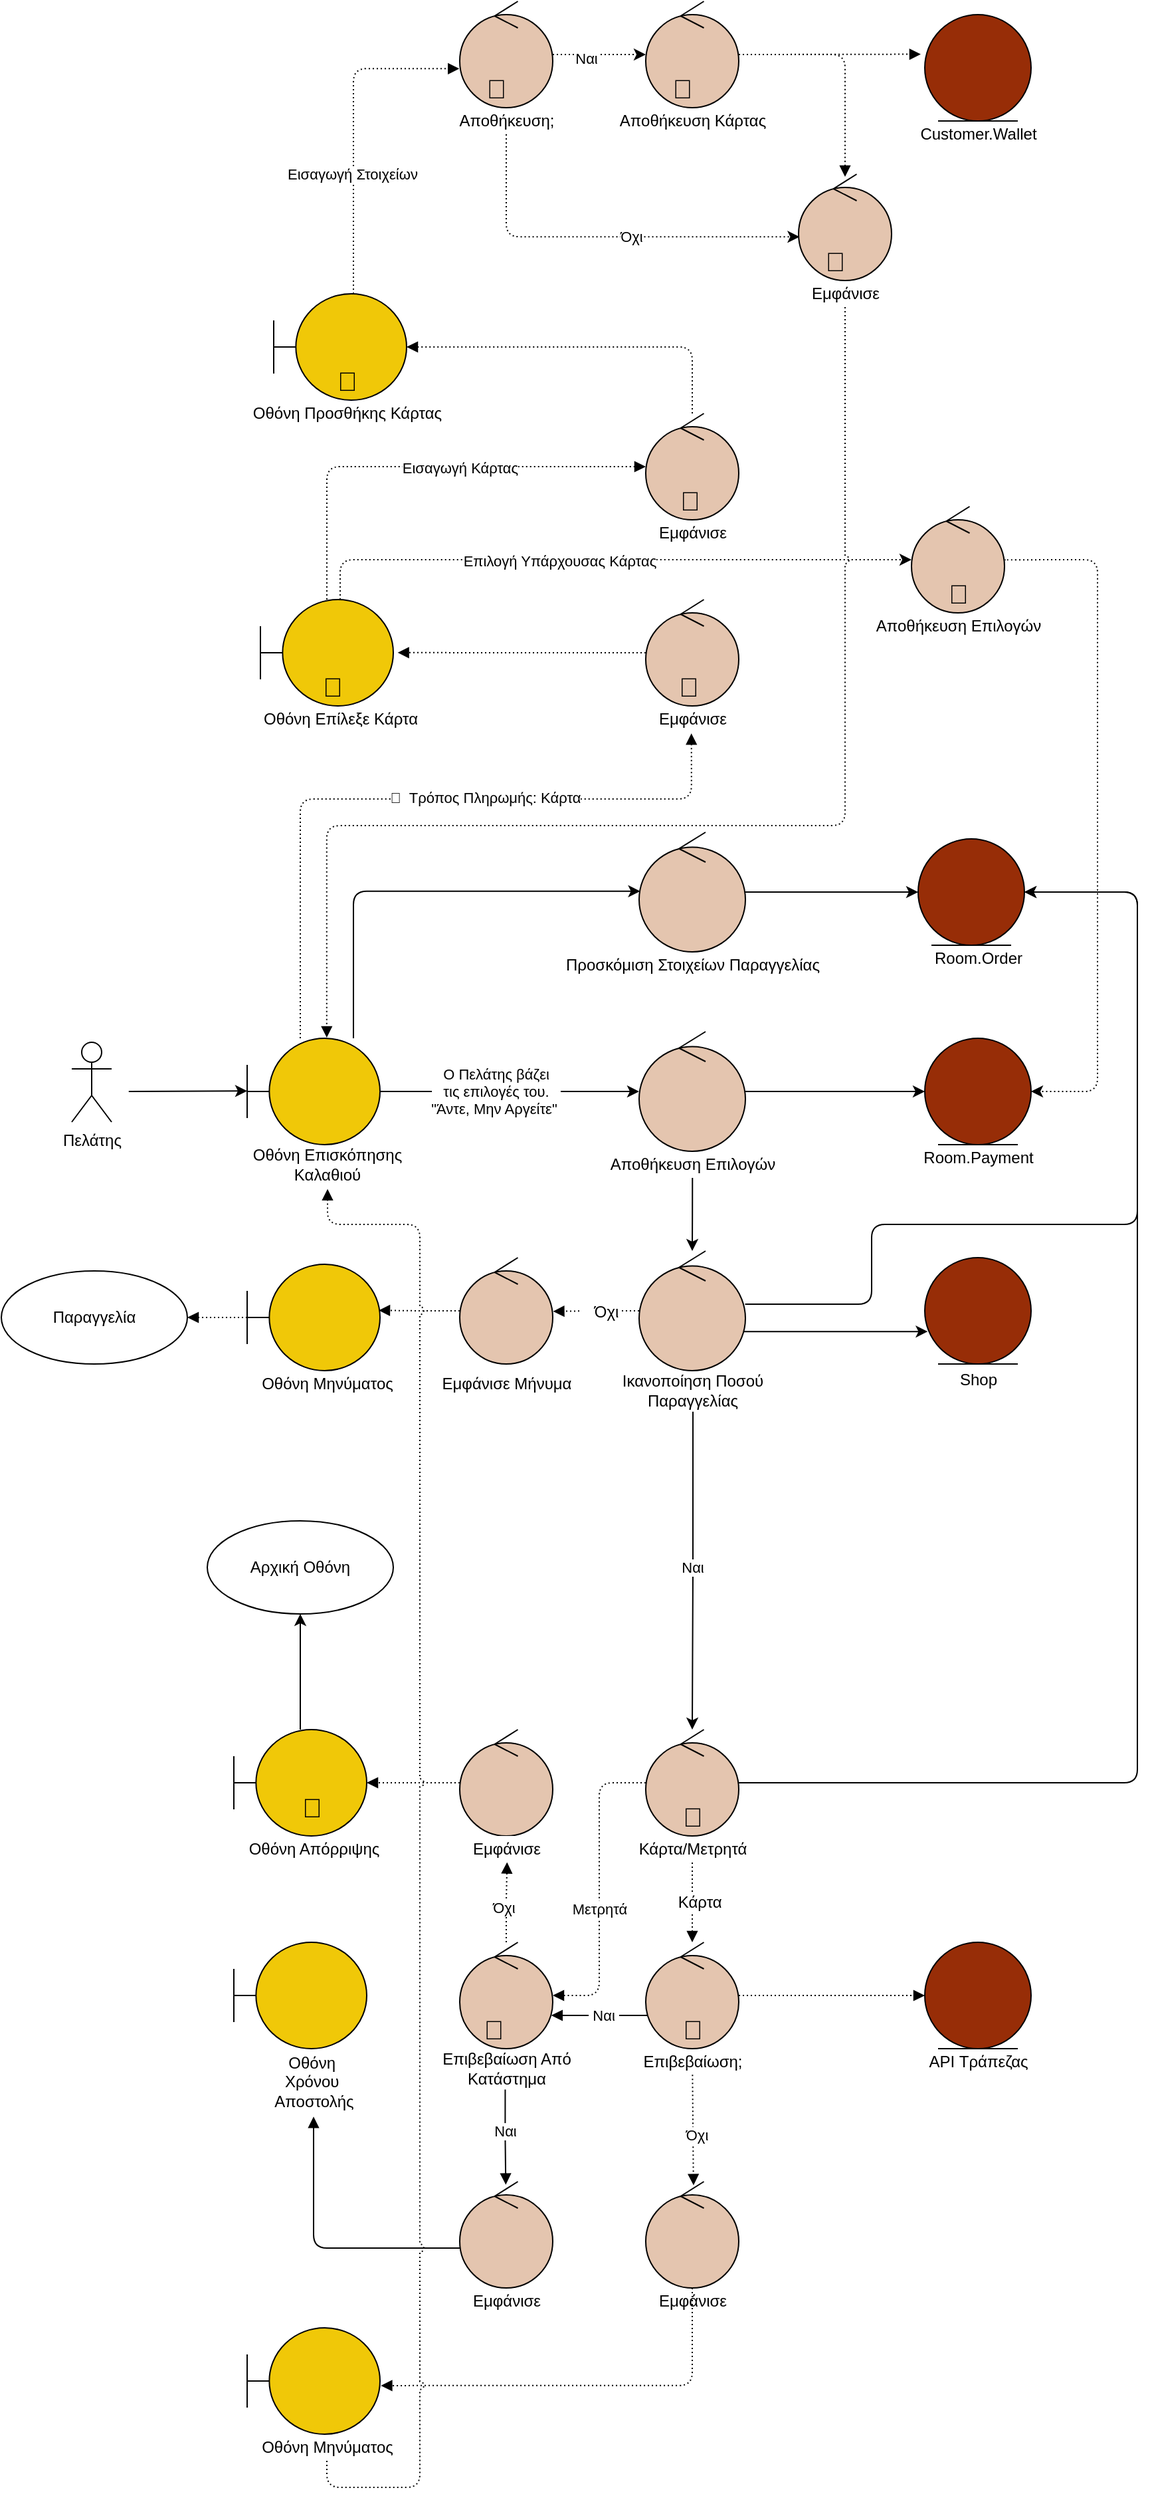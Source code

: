 <mxfile version="18.0.6" type="device"><diagram name="Page-1" id="e7e014a7-5840-1c2e-5031-d8a46d1fe8dd"><mxGraphModel dx="2460" dy="2445" grid="1" gridSize="10" guides="1" tooltips="1" connect="1" arrows="1" fold="1" page="1" pageScale="1" pageWidth="1169" pageHeight="1654" background="none" math="0" shadow="0"><root><mxCell id="0"/><mxCell id="1" parent="0"/><mxCell id="04E4SRIggmz-aLN8vZcn-55" style="edgeStyle=orthogonalEdgeStyle;rounded=0;orthogonalLoop=1;jettySize=auto;html=1;endArrow=block;endFill=1;startArrow=none;dashed=1;dashPattern=1 2;" parent="1" source="04E4SRIggmz-aLN8vZcn-44" edge="1"><mxGeometry relative="1" as="geometry"><mxPoint x="505" y="900" as="targetPoint"/></mxGeometry></mxCell><mxCell id="N1dujJxfHf0W0sBC2Xbt-14" value="&lt;span style=&quot;background-color: rgb(255, 255, 255);&quot;&gt;&lt;span style=&quot;font-family: &amp;quot;Apple Color Emoji&amp;quot;; text-align: start; font-size: 12px;&quot;&gt;🍦&lt;/span&gt;&lt;span style=&quot;font-size: 12px;&quot;&gt;&amp;nbsp;Κάρτα&lt;/span&gt;&lt;/span&gt;" style="edgeLabel;html=1;align=center;verticalAlign=middle;resizable=0;points=[];" parent="04E4SRIggmz-aLN8vZcn-55" vertex="1" connectable="0"><mxGeometry x="0.002" y="-2" relative="1" as="geometry"><mxPoint as="offset"/></mxGeometry></mxCell><mxCell id="04E4SRIggmz-aLN8vZcn-10" style="rounded=0;orthogonalLoop=1;jettySize=auto;html=1;entryX=-0.029;entryY=0.446;entryDx=0;entryDy=0;entryPerimeter=0;" parent="1" edge="1"><mxGeometry relative="1" as="geometry"><mxPoint x="170.0" y="259.63" as="targetPoint"/><mxPoint x="80.9" y="259.95" as="sourcePoint"/></mxGeometry></mxCell><mxCell id="R5WM7lunHIKPKn6GUqSS-1" value="Πελάτης" style="shape=umlActor;verticalLabelPosition=bottom;verticalAlign=top;html=1;" parent="1" vertex="1"><mxGeometry x="38" y="223" width="30" height="60" as="geometry"/></mxCell><mxCell id="04E4SRIggmz-aLN8vZcn-11" style="edgeStyle=orthogonalEdgeStyle;rounded=0;orthogonalLoop=1;jettySize=auto;html=1;" parent="1" source="R5WM7lunHIKPKn6GUqSS-2" target="R5WM7lunHIKPKn6GUqSS-3" edge="1"><mxGeometry relative="1" as="geometry"/></mxCell><mxCell id="N1dujJxfHf0W0sBC2Xbt-7" value="Ο Πελάτης βάζει &lt;br&gt;τις επιλογές του.&lt;br&gt;&quot;Άντε, Μην Αργείτε&quot;&amp;nbsp;" style="edgeLabel;html=1;align=center;verticalAlign=middle;resizable=0;points=[];" parent="04E4SRIggmz-aLN8vZcn-11" vertex="1" connectable="0"><mxGeometry x="-0.106" relative="1" as="geometry"><mxPoint as="offset"/></mxGeometry></mxCell><mxCell id="04E4SRIggmz-aLN8vZcn-13" style="edgeStyle=orthogonalEdgeStyle;rounded=1;orthogonalLoop=1;jettySize=auto;html=1;entryX=0.01;entryY=0.493;entryDx=0;entryDy=0;entryPerimeter=0;jumpStyle=arc;" parent="1" source="R5WM7lunHIKPKn6GUqSS-2" target="R5WM7lunHIKPKn6GUqSS-5" edge="1"><mxGeometry relative="1" as="geometry"><mxPoint x="460" y="110" as="targetPoint"/><Array as="points"><mxPoint x="250" y="109"/></Array></mxGeometry></mxCell><mxCell id="04E4SRIggmz-aLN8vZcn-97" style="edgeStyle=orthogonalEdgeStyle;rounded=1;jumpStyle=arc;orthogonalLoop=1;jettySize=auto;html=1;dashed=1;dashPattern=1 2;endArrow=block;endFill=1;entryX=0.491;entryY=1.034;entryDx=0;entryDy=0;entryPerimeter=0;" parent="1" source="R5WM7lunHIKPKn6GUqSS-2" target="04E4SRIggmz-aLN8vZcn-98" edge="1"><mxGeometry relative="1" as="geometry"><Array as="points"><mxPoint x="210" y="40"/><mxPoint x="504" y="40"/></Array></mxGeometry></mxCell><mxCell id="N1dujJxfHf0W0sBC2Xbt-20" value="🍗&amp;nbsp; Τρόπος Πληρωμής: Κάρτα" style="edgeLabel;html=1;align=center;verticalAlign=middle;resizable=0;points=[];" parent="04E4SRIggmz-aLN8vZcn-97" vertex="1" connectable="0"><mxGeometry x="-0.106" y="-1" relative="1" as="geometry"><mxPoint x="85" y="-2" as="offset"/></mxGeometry></mxCell><mxCell id="R5WM7lunHIKPKn6GUqSS-2" value="" style="shape=umlBoundary;whiteSpace=wrap;html=1;fillColor=#F0C808;" parent="1" vertex="1"><mxGeometry x="170" y="220" width="100" height="80" as="geometry"/></mxCell><mxCell id="04E4SRIggmz-aLN8vZcn-12" style="edgeStyle=orthogonalEdgeStyle;rounded=0;orthogonalLoop=1;jettySize=auto;html=1;" parent="1" source="R5WM7lunHIKPKn6GUqSS-3" target="R5WM7lunHIKPKn6GUqSS-4" edge="1"><mxGeometry relative="1" as="geometry"/></mxCell><mxCell id="04E4SRIggmz-aLN8vZcn-15" style="edgeStyle=orthogonalEdgeStyle;rounded=0;orthogonalLoop=1;jettySize=auto;html=1;exitX=0.501;exitY=1.001;exitDx=0;exitDy=0;exitPerimeter=0;" parent="1" source="04E4SRIggmz-aLN8vZcn-39" target="04E4SRIggmz-aLN8vZcn-1" edge="1"><mxGeometry relative="1" as="geometry"/></mxCell><mxCell id="R5WM7lunHIKPKn6GUqSS-3" value="" style="ellipse;shape=umlControl;whiteSpace=wrap;html=1;fillColor=#E4C5AF;" parent="1" vertex="1"><mxGeometry x="465" y="215" width="80" height="90" as="geometry"/></mxCell><mxCell id="R5WM7lunHIKPKn6GUqSS-4" value="" style="ellipse;shape=umlEntity;whiteSpace=wrap;html=1;fillColor=#972D07;" parent="1" vertex="1"><mxGeometry x="680" y="220" width="80" height="80" as="geometry"/></mxCell><mxCell id="04E4SRIggmz-aLN8vZcn-14" style="edgeStyle=orthogonalEdgeStyle;rounded=0;orthogonalLoop=1;jettySize=auto;html=1;entryX=0;entryY=0.5;entryDx=0;entryDy=0;" parent="1" source="R5WM7lunHIKPKn6GUqSS-5" target="R5WM7lunHIKPKn6GUqSS-6" edge="1"><mxGeometry relative="1" as="geometry"><mxPoint x="670" y="110" as="targetPoint"/></mxGeometry></mxCell><mxCell id="R5WM7lunHIKPKn6GUqSS-5" value="" style="ellipse;shape=umlControl;whiteSpace=wrap;html=1;fillColor=#E4C5AF;" parent="1" vertex="1"><mxGeometry x="465" y="65" width="80" height="90" as="geometry"/></mxCell><mxCell id="R5WM7lunHIKPKn6GUqSS-6" value="" style="ellipse;shape=umlEntity;whiteSpace=wrap;html=1;fillColor=#972D07;" parent="1" vertex="1"><mxGeometry x="675" y="70" width="80" height="80" as="geometry"/></mxCell><mxCell id="04E4SRIggmz-aLN8vZcn-16" style="edgeStyle=orthogonalEdgeStyle;rounded=0;orthogonalLoop=1;jettySize=auto;html=1;entryX=0.027;entryY=0.695;entryDx=0;entryDy=0;entryPerimeter=0;" parent="1" source="04E4SRIggmz-aLN8vZcn-1" target="04E4SRIggmz-aLN8vZcn-6" edge="1"><mxGeometry relative="1" as="geometry"><mxPoint x="590" y="440" as="targetPoint"/><Array as="points"><mxPoint x="682" y="440"/></Array></mxGeometry></mxCell><mxCell id="04E4SRIggmz-aLN8vZcn-18" style="edgeStyle=orthogonalEdgeStyle;rounded=0;orthogonalLoop=1;jettySize=auto;html=1;exitX=0.504;exitY=1.028;exitDx=0;exitDy=0;exitPerimeter=0;" parent="1" source="04E4SRIggmz-aLN8vZcn-41" target="04E4SRIggmz-aLN8vZcn-4" edge="1"><mxGeometry relative="1" as="geometry"><mxPoint x="505.96" y="572.97" as="targetPoint"/></mxGeometry></mxCell><mxCell id="N1dujJxfHf0W0sBC2Xbt-9" value="Ναι" style="edgeLabel;html=1;align=center;verticalAlign=middle;resizable=0;points=[];" parent="04E4SRIggmz-aLN8vZcn-18" vertex="1" connectable="0"><mxGeometry x="-0.183" y="1" relative="1" as="geometry"><mxPoint x="-2" y="19" as="offset"/></mxGeometry></mxCell><mxCell id="04E4SRIggmz-aLN8vZcn-25" style="edgeStyle=orthogonalEdgeStyle;rounded=0;orthogonalLoop=1;jettySize=auto;html=1;entryX=1.003;entryY=0.505;entryDx=0;entryDy=0;entryPerimeter=0;endArrow=block;endFill=1;dashed=1;dashPattern=1 2;" parent="1" source="04E4SRIggmz-aLN8vZcn-1" target="04E4SRIggmz-aLN8vZcn-7" edge="1"><mxGeometry relative="1" as="geometry"/></mxCell><mxCell id="N1dujJxfHf0W0sBC2Xbt-10" value="&lt;div style=&quot;text-align: start;&quot;&gt;&lt;font style=&quot;font-size: 12px;&quot; face=&quot;Apple Color Emoji&quot;&gt;🥪&lt;/font&gt;&lt;font style=&quot;font-size: 3px;&quot; face=&quot;Apple Color Emoji&quot;&gt;&amp;nbsp;&lt;/font&gt;Όχι&lt;/div&gt;" style="edgeLabel;html=1;align=center;verticalAlign=middle;resizable=0;points=[];fontSize=12;" parent="04E4SRIggmz-aLN8vZcn-25" vertex="1" connectable="0"><mxGeometry x="0.068" y="-4" relative="1" as="geometry"><mxPoint x="4" y="4" as="offset"/></mxGeometry></mxCell><mxCell id="N1dujJxfHf0W0sBC2Xbt-8" style="edgeStyle=orthogonalEdgeStyle;rounded=1;orthogonalLoop=1;jettySize=auto;html=1;entryX=1;entryY=0.5;entryDx=0;entryDy=0;" parent="1" source="04E4SRIggmz-aLN8vZcn-1" target="R5WM7lunHIKPKn6GUqSS-6" edge="1"><mxGeometry relative="1" as="geometry"><Array as="points"><mxPoint x="640" y="420"/><mxPoint x="640" y="360"/><mxPoint x="840" y="360"/><mxPoint x="840" y="110"/></Array></mxGeometry></mxCell><mxCell id="04E4SRIggmz-aLN8vZcn-1" value="" style="ellipse;shape=umlControl;whiteSpace=wrap;html=1;fillColor=#E4C5AF;" parent="1" vertex="1"><mxGeometry x="465" y="380" width="80" height="90" as="geometry"/></mxCell><mxCell id="04E4SRIggmz-aLN8vZcn-22" style="edgeStyle=orthogonalEdgeStyle;rounded=1;orthogonalLoop=1;jettySize=auto;html=1;entryX=1;entryY=0.5;entryDx=0;entryDy=0;" parent="1" source="04E4SRIggmz-aLN8vZcn-4" target="R5WM7lunHIKPKn6GUqSS-6" edge="1"><mxGeometry relative="1" as="geometry"><mxPoint x="760" y="110" as="targetPoint"/><Array as="points"><mxPoint x="840" y="780"/><mxPoint x="840" y="110"/></Array></mxGeometry></mxCell><mxCell id="04E4SRIggmz-aLN8vZcn-6" value="" style="ellipse;shape=umlEntity;whiteSpace=wrap;html=1;fillColor=#972D07;" parent="1" vertex="1"><mxGeometry x="680" y="385" width="80" height="80" as="geometry"/></mxCell><mxCell id="04E4SRIggmz-aLN8vZcn-26" style="edgeStyle=orthogonalEdgeStyle;rounded=0;orthogonalLoop=1;jettySize=auto;html=1;entryX=0.99;entryY=0.433;entryDx=0;entryDy=0;entryPerimeter=0;dashed=1;endArrow=block;endFill=1;dashPattern=1 2;" parent="1" source="04E4SRIggmz-aLN8vZcn-7" target="04E4SRIggmz-aLN8vZcn-8" edge="1"><mxGeometry relative="1" as="geometry"/></mxCell><mxCell id="04E4SRIggmz-aLN8vZcn-7" value="" style="ellipse;shape=umlControl;whiteSpace=wrap;html=1;fillColor=#E4C5AF;" parent="1" vertex="1"><mxGeometry x="330" y="385" width="70" height="80" as="geometry"/></mxCell><mxCell id="04E4SRIggmz-aLN8vZcn-27" style="edgeStyle=orthogonalEdgeStyle;rounded=0;orthogonalLoop=1;jettySize=auto;html=1;entryX=1;entryY=0.5;entryDx=0;entryDy=0;dashed=1;endArrow=block;endFill=1;dashPattern=1 2;" parent="1" source="04E4SRIggmz-aLN8vZcn-8" target="04E4SRIggmz-aLN8vZcn-9" edge="1"><mxGeometry relative="1" as="geometry"/></mxCell><mxCell id="04E4SRIggmz-aLN8vZcn-8" value="" style="shape=umlBoundary;whiteSpace=wrap;html=1;fillColor=#F0C808;" parent="1" vertex="1"><mxGeometry x="170" y="390" width="100" height="80" as="geometry"/></mxCell><mxCell id="04E4SRIggmz-aLN8vZcn-9" value="Παραγγελία" style="ellipse;whiteSpace=wrap;html=1;" parent="1" vertex="1"><mxGeometry x="-15" y="395" width="140" height="70" as="geometry"/></mxCell><mxCell id="04E4SRIggmz-aLN8vZcn-58" style="edgeStyle=orthogonalEdgeStyle;rounded=0;orthogonalLoop=1;jettySize=auto;html=1;endArrow=block;endFill=1;" parent="1" edge="1"><mxGeometry relative="1" as="geometry"><mxPoint x="471.111" y="955" as="sourcePoint"/><mxPoint x="398.889" y="955" as="targetPoint"/><Array as="points"><mxPoint x="440" y="955"/><mxPoint x="440" y="955"/></Array></mxGeometry></mxCell><mxCell id="N1dujJxfHf0W0sBC2Xbt-18" value="&amp;nbsp;Ναι&amp;nbsp;" style="edgeLabel;html=1;align=center;verticalAlign=middle;resizable=0;points=[];" parent="04E4SRIggmz-aLN8vZcn-58" vertex="1" connectable="0"><mxGeometry x="-0.074" y="-3" relative="1" as="geometry"><mxPoint y="3" as="offset"/></mxGeometry></mxCell><mxCell id="04E4SRIggmz-aLN8vZcn-67" style="edgeStyle=orthogonalEdgeStyle;rounded=0;orthogonalLoop=1;jettySize=auto;html=1;entryX=0;entryY=0.5;entryDx=0;entryDy=0;endArrow=block;endFill=1;dashed=1;dashPattern=1 2;" parent="1" source="04E4SRIggmz-aLN8vZcn-28" target="04E4SRIggmz-aLN8vZcn-29" edge="1"><mxGeometry relative="1" as="geometry"/></mxCell><mxCell id="04E4SRIggmz-aLN8vZcn-84" style="edgeStyle=orthogonalEdgeStyle;rounded=0;jumpStyle=arc;orthogonalLoop=1;jettySize=auto;html=1;entryX=0.514;entryY=0.035;entryDx=0;entryDy=0;entryPerimeter=0;dashed=1;dashPattern=1 2;endArrow=block;endFill=1;exitX=0.502;exitY=0.982;exitDx=0;exitDy=0;exitPerimeter=0;" parent="1" source="04E4SRIggmz-aLN8vZcn-53" target="04E4SRIggmz-aLN8vZcn-82" edge="1"><mxGeometry relative="1" as="geometry"/></mxCell><mxCell id="N1dujJxfHf0W0sBC2Xbt-17" value="&lt;span style=&quot;background-color: rgb(255, 255, 255);&quot;&gt;&lt;span style=&quot;font-family: &amp;quot;Apple Color Emoji&amp;quot;; text-align: start;&quot;&gt;🥤&lt;/span&gt;Όχι&lt;/span&gt;" style="edgeLabel;html=1;align=center;verticalAlign=middle;resizable=0;points=[];" parent="04E4SRIggmz-aLN8vZcn-84" vertex="1" connectable="0"><mxGeometry x="0.098" y="-2" relative="1" as="geometry"><mxPoint as="offset"/></mxGeometry></mxCell><mxCell id="04E4SRIggmz-aLN8vZcn-28" value="" style="ellipse;shape=umlControl;whiteSpace=wrap;html=1;fillColor=#E4C5AF;" parent="1" vertex="1"><mxGeometry x="470" y="900" width="70" height="80" as="geometry"/></mxCell><mxCell id="04E4SRIggmz-aLN8vZcn-29" value="" style="ellipse;shape=umlEntity;whiteSpace=wrap;html=1;fillColor=#972D07;" parent="1" vertex="1"><mxGeometry x="680" y="900" width="80" height="80" as="geometry"/></mxCell><mxCell id="04E4SRIggmz-aLN8vZcn-61" style="edgeStyle=orthogonalEdgeStyle;rounded=0;orthogonalLoop=1;jettySize=auto;html=1;entryX=0.495;entryY=0.029;entryDx=0;entryDy=0;entryPerimeter=0;endArrow=block;endFill=1;exitX=0.493;exitY=1.025;exitDx=0;exitDy=0;exitPerimeter=0;" parent="1" source="04E4SRIggmz-aLN8vZcn-57" target="04E4SRIggmz-aLN8vZcn-59" edge="1"><mxGeometry relative="1" as="geometry"/></mxCell><mxCell id="N1dujJxfHf0W0sBC2Xbt-16" value="Ναι" style="edgeLabel;html=1;align=center;verticalAlign=middle;resizable=0;points=[];" parent="04E4SRIggmz-aLN8vZcn-61" vertex="1" connectable="0"><mxGeometry x="-0.141" relative="1" as="geometry"><mxPoint as="offset"/></mxGeometry></mxCell><mxCell id="04E4SRIggmz-aLN8vZcn-71" style="edgeStyle=orthogonalEdgeStyle;rounded=0;orthogonalLoop=1;jettySize=auto;html=1;endArrow=block;endFill=1;dashed=1;dashPattern=1 2;entryX=0.509;entryY=0.989;entryDx=0;entryDy=0;entryPerimeter=0;" parent="1" source="04E4SRIggmz-aLN8vZcn-30" target="04E4SRIggmz-aLN8vZcn-72" edge="1"><mxGeometry relative="1" as="geometry"/></mxCell><mxCell id="N1dujJxfHf0W0sBC2Xbt-15" value="Όχι" style="edgeLabel;html=1;align=center;verticalAlign=middle;resizable=0;points=[];" parent="04E4SRIggmz-aLN8vZcn-71" vertex="1" connectable="0"><mxGeometry x="-0.121" y="2" relative="1" as="geometry"><mxPoint as="offset"/></mxGeometry></mxCell><mxCell id="04E4SRIggmz-aLN8vZcn-30" value="" style="ellipse;shape=umlControl;whiteSpace=wrap;html=1;fillColor=#E4C5AF;" parent="1" vertex="1"><mxGeometry x="330" y="900" width="70" height="80" as="geometry"/></mxCell><mxCell id="04E4SRIggmz-aLN8vZcn-31" value="" style="shape=umlBoundary;whiteSpace=wrap;html=1;fillColor=#F0C808;" parent="1" vertex="1"><mxGeometry x="160" y="900" width="100" height="80" as="geometry"/></mxCell><mxCell id="04E4SRIggmz-aLN8vZcn-32" value="&lt;span style=&quot;&quot;&gt;Οθόνη Μηνύματος&lt;/span&gt;" style="text;html=1;align=center;verticalAlign=middle;resizable=0;points=[];autosize=1;strokeColor=none;fillColor=none;" parent="1" vertex="1"><mxGeometry x="175" y="470" width="110" height="20" as="geometry"/></mxCell><mxCell id="04E4SRIggmz-aLN8vZcn-33" value="&lt;span style=&quot;&quot;&gt;Εμφάνισε Μήνυμα&lt;/span&gt;" style="text;html=1;align=center;verticalAlign=middle;resizable=0;points=[];autosize=1;strokeColor=none;fillColor=none;" parent="1" vertex="1"><mxGeometry x="310" y="470" width="110" height="20" as="geometry"/></mxCell><mxCell id="04E4SRIggmz-aLN8vZcn-35" value="&lt;span style=&quot;&quot;&gt;Οθόνη Επισκόπησης &lt;br&gt;Καλαθιού&lt;/span&gt;" style="text;html=1;align=center;verticalAlign=middle;resizable=0;points=[];autosize=1;strokeColor=none;fillColor=none;" parent="1" vertex="1"><mxGeometry x="165" y="300" width="130" height="30" as="geometry"/></mxCell><mxCell id="04E4SRIggmz-aLN8vZcn-36" value="&lt;span style=&quot;&quot;&gt;Προσκόμιση Στοιχείων Παραγγελίας&lt;/span&gt;" style="text;html=1;align=center;verticalAlign=middle;resizable=0;points=[];autosize=1;strokeColor=none;fillColor=none;" parent="1" vertex="1"><mxGeometry x="400" y="155" width="210" height="20" as="geometry"/></mxCell><mxCell id="04E4SRIggmz-aLN8vZcn-37" value="&lt;span style=&quot;&quot;&gt;Room.Order&lt;/span&gt;" style="text;html=1;align=center;verticalAlign=middle;resizable=0;points=[];autosize=1;strokeColor=none;fillColor=none;" parent="1" vertex="1"><mxGeometry x="680" y="150" width="80" height="20" as="geometry"/></mxCell><mxCell id="04E4SRIggmz-aLN8vZcn-38" value="&lt;span style=&quot;&quot;&gt;Room.Payment&lt;/span&gt;" style="text;html=1;align=center;verticalAlign=middle;resizable=0;points=[];autosize=1;strokeColor=none;fillColor=none;" parent="1" vertex="1"><mxGeometry x="670" y="300" width="100" height="20" as="geometry"/></mxCell><mxCell id="04E4SRIggmz-aLN8vZcn-39" value="&lt;span style=&quot;&quot;&gt;Αποθήκευση Eπιλογών&lt;/span&gt;" style="text;html=1;align=center;verticalAlign=middle;resizable=0;points=[];autosize=1;strokeColor=none;fillColor=none;" parent="1" vertex="1"><mxGeometry x="435" y="305" width="140" height="20" as="geometry"/></mxCell><mxCell id="04E4SRIggmz-aLN8vZcn-41" value="&lt;span style=&quot;&quot;&gt;Ικανοποίηση Ποσού &lt;br&gt;Παραγγελίας&lt;/span&gt;" style="text;html=1;align=center;verticalAlign=middle;resizable=0;points=[];autosize=1;strokeColor=none;fillColor=none;" parent="1" vertex="1"><mxGeometry x="440" y="470" width="130" height="30" as="geometry"/></mxCell><mxCell id="04E4SRIggmz-aLN8vZcn-42" value="&lt;span style=&quot;&quot;&gt;Shop&lt;/span&gt;" style="text;html=1;align=center;verticalAlign=middle;resizable=0;points=[];autosize=1;strokeColor=none;fillColor=default;" parent="1" vertex="1"><mxGeometry x="700" y="467" width="40" height="20" as="geometry"/></mxCell><mxCell id="04E4SRIggmz-aLN8vZcn-48" value="&lt;span style=&quot;&quot;&gt;API Τράπεζας&lt;/span&gt;" style="text;html=1;align=center;verticalAlign=middle;resizable=0;points=[];autosize=1;strokeColor=none;fillColor=none;" parent="1" vertex="1"><mxGeometry x="675" y="980" width="90" height="20" as="geometry"/></mxCell><mxCell id="04E4SRIggmz-aLN8vZcn-53" value="&lt;span style=&quot;&quot;&gt;Επιβεβαίωση;&lt;/span&gt;" style="text;html=1;align=center;verticalAlign=middle;resizable=0;points=[];autosize=1;strokeColor=none;fillColor=none;" parent="1" vertex="1"><mxGeometry x="460" y="980" width="90" height="20" as="geometry"/></mxCell><mxCell id="04E4SRIggmz-aLN8vZcn-56" value="" style="edgeStyle=orthogonalEdgeStyle;rounded=0;orthogonalLoop=1;jettySize=auto;html=1;entryX=0.5;entryY=0.087;entryDx=0;entryDy=0;entryPerimeter=0;endArrow=none;endFill=1;" parent="1" source="04E4SRIggmz-aLN8vZcn-4" target="04E4SRIggmz-aLN8vZcn-44" edge="1"><mxGeometry relative="1" as="geometry"><mxPoint x="505" y="820" as="sourcePoint"/><mxPoint x="505" y="906.96" as="targetPoint"/></mxGeometry></mxCell><mxCell id="04E4SRIggmz-aLN8vZcn-44" value="Κάρτα/Μετρητά" style="text;html=1;align=center;verticalAlign=middle;resizable=0;points=[];autosize=1;strokeColor=none;fillColor=default;" parent="1" vertex="1"><mxGeometry x="450" y="820" width="110" height="20" as="geometry"/></mxCell><mxCell id="BD21VfQtJEKgKhFGWgIT-27" style="edgeStyle=orthogonalEdgeStyle;rounded=1;orthogonalLoop=1;jettySize=auto;html=1;fontSize=20;endArrow=block;endFill=1;dashed=1;dashPattern=1 2;" edge="1" parent="1" source="04E4SRIggmz-aLN8vZcn-4"><mxGeometry relative="1" as="geometry"><mxPoint x="400" y="940" as="targetPoint"/><Array as="points"><mxPoint x="435" y="780"/><mxPoint x="435" y="940"/><mxPoint x="400" y="940"/></Array></mxGeometry></mxCell><mxCell id="BD21VfQtJEKgKhFGWgIT-28" value="&lt;font style=&quot;font-size: 11px;&quot;&gt;Μετρητά&lt;/font&gt;" style="edgeLabel;html=1;align=center;verticalAlign=middle;resizable=0;points=[];fontSize=11;" vertex="1" connectable="0" parent="BD21VfQtJEKgKhFGWgIT-27"><mxGeometry x="-0.249" y="-1" relative="1" as="geometry"><mxPoint x="1" y="43" as="offset"/></mxGeometry></mxCell><mxCell id="04E4SRIggmz-aLN8vZcn-4" value="" style="ellipse;shape=umlControl;whiteSpace=wrap;html=1;fillColor=#E4C5AF;" parent="1" vertex="1"><mxGeometry x="470" y="740" width="70" height="80" as="geometry"/></mxCell><mxCell id="04E4SRIggmz-aLN8vZcn-57" value="&lt;span style=&quot;&quot;&gt;Επιβεβαίωση Από &lt;br&gt;Κατάστημα&lt;/span&gt;" style="text;html=1;align=center;verticalAlign=middle;resizable=0;points=[];autosize=1;strokeColor=none;fillColor=none;" parent="1" vertex="1"><mxGeometry x="310" y="980" width="110" height="30" as="geometry"/></mxCell><mxCell id="04E4SRIggmz-aLN8vZcn-66" style="edgeStyle=orthogonalEdgeStyle;rounded=1;orthogonalLoop=1;jettySize=auto;html=1;entryX=0.506;entryY=1.022;entryDx=0;entryDy=0;entryPerimeter=0;endArrow=block;endFill=1;jumpStyle=arc;" parent="1" source="04E4SRIggmz-aLN8vZcn-59" target="04E4SRIggmz-aLN8vZcn-65" edge="1"><mxGeometry relative="1" as="geometry"><Array as="points"><mxPoint x="220" y="1130"/><mxPoint x="220" y="1031"/></Array></mxGeometry></mxCell><mxCell id="04E4SRIggmz-aLN8vZcn-59" value="" style="ellipse;shape=umlControl;whiteSpace=wrap;html=1;fillColor=#E4C5AF;" parent="1" vertex="1"><mxGeometry x="330" y="1080" width="70" height="80" as="geometry"/></mxCell><mxCell id="04E4SRIggmz-aLN8vZcn-60" value="Εμφάνισε" style="text;html=1;align=center;verticalAlign=middle;resizable=0;points=[];autosize=1;strokeColor=none;fillColor=none;" parent="1" vertex="1"><mxGeometry x="330" y="1160" width="70" height="20" as="geometry"/></mxCell><mxCell id="04E4SRIggmz-aLN8vZcn-65" value="Οθόνη&amp;nbsp;&lt;br&gt;Χρόνου&amp;nbsp;&lt;br&gt;Αποστολής" style="text;html=1;align=center;verticalAlign=middle;resizable=0;points=[];autosize=1;strokeColor=none;fillColor=none;" parent="1" vertex="1"><mxGeometry x="180" y="980" width="80" height="50" as="geometry"/></mxCell><mxCell id="04E4SRIggmz-aLN8vZcn-76" style="edgeStyle=orthogonalEdgeStyle;rounded=0;jumpStyle=arc;orthogonalLoop=1;jettySize=auto;html=1;endArrow=block;endFill=1;dashed=1;dashPattern=1 2;" parent="1" source="04E4SRIggmz-aLN8vZcn-68" edge="1"><mxGeometry relative="1" as="geometry"><mxPoint x="260" y="780" as="targetPoint"/><Array as="points"><mxPoint x="264" y="780"/></Array></mxGeometry></mxCell><mxCell id="04E4SRIggmz-aLN8vZcn-68" value="" style="ellipse;shape=umlControl;whiteSpace=wrap;html=1;fillColor=#E4C5AF;" parent="1" vertex="1"><mxGeometry x="330" y="740" width="70" height="80" as="geometry"/></mxCell><mxCell id="04E4SRIggmz-aLN8vZcn-72" value="Εμφάνισε" style="text;html=1;align=center;verticalAlign=middle;resizable=0;points=[];autosize=1;strokeColor=none;fillColor=default;" parent="1" vertex="1"><mxGeometry x="330" y="820" width="70" height="20" as="geometry"/></mxCell><mxCell id="N1dujJxfHf0W0sBC2Xbt-4" style="edgeStyle=none;rounded=1;orthogonalLoop=1;jettySize=auto;html=1;entryX=0.5;entryY=1;entryDx=0;entryDy=0;" parent="1" source="04E4SRIggmz-aLN8vZcn-74" target="N1dujJxfHf0W0sBC2Xbt-3" edge="1"><mxGeometry relative="1" as="geometry"/></mxCell><mxCell id="04E4SRIggmz-aLN8vZcn-74" value="" style="shape=umlBoundary;whiteSpace=wrap;html=1;fillColor=#F0C808;" parent="1" vertex="1"><mxGeometry x="160" y="740" width="100" height="80" as="geometry"/></mxCell><mxCell id="04E4SRIggmz-aLN8vZcn-75" value="Οθόνη Απόρριψης" style="text;html=1;align=center;verticalAlign=middle;resizable=0;points=[];autosize=1;strokeColor=none;fillColor=none;" parent="1" vertex="1"><mxGeometry x="165" y="820" width="110" height="20" as="geometry"/></mxCell><mxCell id="04E4SRIggmz-aLN8vZcn-89" style="edgeStyle=orthogonalEdgeStyle;rounded=1;jumpStyle=arc;orthogonalLoop=1;jettySize=auto;html=1;entryX=1.007;entryY=0.543;entryDx=0;entryDy=0;entryPerimeter=0;dashed=1;dashPattern=1 2;endArrow=block;endFill=1;" parent="1" source="04E4SRIggmz-aLN8vZcn-82" target="04E4SRIggmz-aLN8vZcn-87" edge="1"><mxGeometry relative="1" as="geometry"><Array as="points"><mxPoint x="505" y="1233"/></Array></mxGeometry></mxCell><mxCell id="04E4SRIggmz-aLN8vZcn-82" value="" style="ellipse;shape=umlControl;whiteSpace=wrap;html=1;fillColor=#E4C5AF;" parent="1" vertex="1"><mxGeometry x="470" y="1080" width="70" height="80" as="geometry"/></mxCell><mxCell id="04E4SRIggmz-aLN8vZcn-83" value="Εμφάνισε" style="text;html=1;align=center;verticalAlign=middle;resizable=0;points=[];autosize=1;strokeColor=none;fillColor=none;" parent="1" vertex="1"><mxGeometry x="470" y="1160" width="70" height="20" as="geometry"/></mxCell><mxCell id="04E4SRIggmz-aLN8vZcn-87" value="" style="shape=umlBoundary;whiteSpace=wrap;html=1;fillColor=#F0C808;" parent="1" vertex="1"><mxGeometry x="170" y="1190" width="100" height="80" as="geometry"/></mxCell><mxCell id="04E4SRIggmz-aLN8vZcn-93" style="edgeStyle=orthogonalEdgeStyle;rounded=1;jumpStyle=arc;orthogonalLoop=1;jettySize=auto;html=1;dashed=1;dashPattern=1 2;endArrow=block;endFill=1;entryX=0.504;entryY=1.111;entryDx=0;entryDy=0;entryPerimeter=0;" parent="1" source="04E4SRIggmz-aLN8vZcn-88" target="04E4SRIggmz-aLN8vZcn-35" edge="1"><mxGeometry relative="1" as="geometry"><Array as="points"><mxPoint x="230" y="1310"/><mxPoint x="300" y="1310"/><mxPoint x="300" y="360"/><mxPoint x="231" y="360"/></Array><mxPoint x="300" y="340" as="targetPoint"/></mxGeometry></mxCell><mxCell id="04E4SRIggmz-aLN8vZcn-88" value="Οθόνη Μηνύματος" style="text;html=1;align=center;verticalAlign=middle;resizable=0;points=[];autosize=1;strokeColor=none;fillColor=none;" parent="1" vertex="1"><mxGeometry x="175" y="1270" width="110" height="20" as="geometry"/></mxCell><mxCell id="04E4SRIggmz-aLN8vZcn-102" style="edgeStyle=orthogonalEdgeStyle;rounded=1;jumpStyle=arc;orthogonalLoop=1;jettySize=auto;html=1;dashed=1;dashPattern=1 2;endArrow=block;endFill=1;entryX=1.033;entryY=0.499;entryDx=0;entryDy=0;entryPerimeter=0;" parent="1" source="04E4SRIggmz-aLN8vZcn-96" target="04E4SRIggmz-aLN8vZcn-103" edge="1"><mxGeometry relative="1" as="geometry"><mxPoint x="420" y="-70" as="targetPoint"/></mxGeometry></mxCell><mxCell id="04E4SRIggmz-aLN8vZcn-96" value="" style="ellipse;shape=umlControl;whiteSpace=wrap;html=1;fillColor=#E4C5AF;" parent="1" vertex="1"><mxGeometry x="470" y="-110" width="70" height="80" as="geometry"/></mxCell><mxCell id="04E4SRIggmz-aLN8vZcn-98" value="Εμφάνισε" style="text;html=1;align=center;verticalAlign=middle;resizable=0;points=[];autosize=1;strokeColor=none;fillColor=none;" parent="1" vertex="1"><mxGeometry x="470" y="-30" width="70" height="20" as="geometry"/></mxCell><mxCell id="04E4SRIggmz-aLN8vZcn-101" value="Οθόνη Επίλεξε Κάρτα" style="text;html=1;align=center;verticalAlign=middle;resizable=0;points=[];autosize=1;strokeColor=none;fillColor=none;" parent="1" vertex="1"><mxGeometry x="175" y="-30" width="130" height="20" as="geometry"/></mxCell><mxCell id="04E4SRIggmz-aLN8vZcn-108" style="edgeStyle=orthogonalEdgeStyle;rounded=1;jumpStyle=arc;orthogonalLoop=1;jettySize=auto;html=1;dashed=1;dashPattern=1 2;endArrow=block;endFill=1;" parent="1" source="04E4SRIggmz-aLN8vZcn-103" target="04E4SRIggmz-aLN8vZcn-106" edge="1"><mxGeometry relative="1" as="geometry"><Array as="points"><mxPoint x="230" y="-210"/></Array></mxGeometry></mxCell><mxCell id="N1dujJxfHf0W0sBC2Xbt-19" value="Εισαγωγή Κάρτας" style="edgeLabel;html=1;align=center;verticalAlign=middle;resizable=0;points=[];" parent="04E4SRIggmz-aLN8vZcn-108" vertex="1" connectable="0"><mxGeometry x="-0.726" y="1" relative="1" as="geometry"><mxPoint x="101" y="-53" as="offset"/></mxGeometry></mxCell><mxCell id="N1dujJxfHf0W0sBC2Xbt-21" style="edgeStyle=orthogonalEdgeStyle;rounded=1;orthogonalLoop=1;jettySize=auto;html=1;dashed=1;dashPattern=1 2;" parent="1" source="04E4SRIggmz-aLN8vZcn-103" edge="1"><mxGeometry relative="1" as="geometry"><mxPoint x="670" y="-140" as="targetPoint"/><Array as="points"><mxPoint x="240" y="-140"/></Array></mxGeometry></mxCell><mxCell id="N1dujJxfHf0W0sBC2Xbt-27" value="Επιλογή Υπάρχουσας Κάρτας" style="edgeLabel;html=1;align=center;verticalAlign=middle;resizable=0;points=[];" parent="N1dujJxfHf0W0sBC2Xbt-21" vertex="1" connectable="0"><mxGeometry x="-0.155" y="-1" relative="1" as="geometry"><mxPoint as="offset"/></mxGeometry></mxCell><mxCell id="04E4SRIggmz-aLN8vZcn-103" value="" style="shape=umlBoundary;whiteSpace=wrap;html=1;fillColor=#F0C808;" parent="1" vertex="1"><mxGeometry x="180" y="-110" width="100" height="80" as="geometry"/></mxCell><mxCell id="04E4SRIggmz-aLN8vZcn-113" style="edgeStyle=orthogonalEdgeStyle;rounded=1;jumpStyle=arc;orthogonalLoop=1;jettySize=auto;html=1;entryX=1;entryY=0.5;entryDx=0;entryDy=0;entryPerimeter=0;dashed=1;dashPattern=1 2;endArrow=block;endFill=1;" parent="1" source="04E4SRIggmz-aLN8vZcn-106" target="04E4SRIggmz-aLN8vZcn-110" edge="1"><mxGeometry relative="1" as="geometry"><Array as="points"><mxPoint x="505" y="-300"/></Array></mxGeometry></mxCell><mxCell id="04E4SRIggmz-aLN8vZcn-106" value="" style="ellipse;shape=umlControl;whiteSpace=wrap;html=1;fillColor=#E4C5AF;" parent="1" vertex="1"><mxGeometry x="470" y="-250" width="70" height="80" as="geometry"/></mxCell><mxCell id="04E4SRIggmz-aLN8vZcn-107" value="Εμφάνισε" style="text;html=1;align=center;verticalAlign=middle;resizable=0;points=[];autosize=1;strokeColor=none;fillColor=none;" parent="1" vertex="1"><mxGeometry x="470" y="-170" width="70" height="20" as="geometry"/></mxCell><mxCell id="04E4SRIggmz-aLN8vZcn-133" style="edgeStyle=orthogonalEdgeStyle;rounded=1;jumpStyle=arc;orthogonalLoop=1;jettySize=auto;html=1;entryX=-0.005;entryY=0.508;entryDx=0;entryDy=0;entryPerimeter=0;dashed=1;dashPattern=1 2;endArrow=block;endFill=1;" parent="1" source="04E4SRIggmz-aLN8vZcn-110" edge="1"><mxGeometry relative="1" as="geometry"><Array as="points"><mxPoint x="250" y="-509"/></Array><mxPoint x="329.65" y="-509.36" as="targetPoint"/></mxGeometry></mxCell><mxCell id="N1dujJxfHf0W0sBC2Xbt-28" value="Εισαγωγή Στοιχείων" style="edgeLabel;html=1;align=center;verticalAlign=middle;resizable=0;points=[];" parent="04E4SRIggmz-aLN8vZcn-133" vertex="1" connectable="0"><mxGeometry x="-0.277" y="1" relative="1" as="geometry"><mxPoint as="offset"/></mxGeometry></mxCell><mxCell id="04E4SRIggmz-aLN8vZcn-110" value="" style="shape=umlBoundary;whiteSpace=wrap;html=1;fillColor=#F0C808;" parent="1" vertex="1"><mxGeometry x="190" y="-340" width="100" height="80" as="geometry"/></mxCell><mxCell id="04E4SRIggmz-aLN8vZcn-114" value="Οθόνη Προσθήκης Κάρτας" style="text;html=1;align=center;verticalAlign=middle;resizable=0;points=[];autosize=1;strokeColor=none;fillColor=none;" parent="1" vertex="1"><mxGeometry x="165" y="-260" width="160" height="20" as="geometry"/></mxCell><mxCell id="N1dujJxfHf0W0sBC2Xbt-29" style="edgeStyle=orthogonalEdgeStyle;rounded=1;orthogonalLoop=1;jettySize=auto;html=1;dashed=1;dashPattern=1 2;" parent="1" source="04E4SRIggmz-aLN8vZcn-116" target="04E4SRIggmz-aLN8vZcn-123" edge="1"><mxGeometry relative="1" as="geometry"/></mxCell><mxCell id="N1dujJxfHf0W0sBC2Xbt-31" value="Ναι" style="edgeLabel;html=1;align=center;verticalAlign=middle;resizable=0;points=[];" parent="N1dujJxfHf0W0sBC2Xbt-29" vertex="1" connectable="0"><mxGeometry x="-0.286" y="-3" relative="1" as="geometry"><mxPoint as="offset"/></mxGeometry></mxCell><mxCell id="04E4SRIggmz-aLN8vZcn-116" value="" style="ellipse;shape=umlControl;whiteSpace=wrap;html=1;fillColor=#E4C5AF;" parent="1" vertex="1"><mxGeometry x="330" y="-560" width="70" height="80" as="geometry"/></mxCell><mxCell id="N1dujJxfHf0W0sBC2Xbt-30" style="edgeStyle=orthogonalEdgeStyle;rounded=1;orthogonalLoop=1;jettySize=auto;html=1;entryX=0.01;entryY=0.589;entryDx=0;entryDy=0;entryPerimeter=0;dashed=1;dashPattern=1 2;" parent="1" source="04E4SRIggmz-aLN8vZcn-117" target="04E4SRIggmz-aLN8vZcn-118" edge="1"><mxGeometry relative="1" as="geometry"><Array as="points"><mxPoint x="365" y="-383"/></Array></mxGeometry></mxCell><mxCell id="N1dujJxfHf0W0sBC2Xbt-32" value="Όχι" style="edgeLabel;html=1;align=center;verticalAlign=middle;resizable=0;points=[];" parent="N1dujJxfHf0W0sBC2Xbt-30" vertex="1" connectable="0"><mxGeometry x="0.045" y="-3" relative="1" as="geometry"><mxPoint x="15" y="-3" as="offset"/></mxGeometry></mxCell><mxCell id="04E4SRIggmz-aLN8vZcn-117" value="Αποθήκευση;" style="text;html=1;align=center;verticalAlign=middle;resizable=0;points=[];autosize=1;strokeColor=none;fillColor=none;" parent="1" vertex="1"><mxGeometry x="320" y="-480" width="90" height="20" as="geometry"/></mxCell><mxCell id="04E4SRIggmz-aLN8vZcn-118" value="" style="ellipse;shape=umlControl;whiteSpace=wrap;html=1;fillColor=#E4C5AF;" parent="1" vertex="1"><mxGeometry x="585" y="-430" width="70" height="80" as="geometry"/></mxCell><mxCell id="04E4SRIggmz-aLN8vZcn-122" style="edgeStyle=orthogonalEdgeStyle;rounded=1;jumpStyle=arc;orthogonalLoop=1;jettySize=auto;html=1;dashed=1;dashPattern=1 2;endArrow=block;endFill=1;entryX=0.599;entryY=-0.007;entryDx=0;entryDy=0;entryPerimeter=0;" parent="1" source="04E4SRIggmz-aLN8vZcn-119" target="R5WM7lunHIKPKn6GUqSS-2" edge="1"><mxGeometry relative="1" as="geometry"><Array as="points"><mxPoint x="620" y="60"/><mxPoint x="230" y="60"/></Array><mxPoint x="230" y="220" as="targetPoint"/></mxGeometry></mxCell><mxCell id="04E4SRIggmz-aLN8vZcn-119" value="Εμφάνισε" style="text;html=1;align=center;verticalAlign=middle;resizable=0;points=[];autosize=1;strokeColor=none;fillColor=none;" parent="1" vertex="1"><mxGeometry x="585" y="-350" width="70" height="20" as="geometry"/></mxCell><mxCell id="04E4SRIggmz-aLN8vZcn-126" style="edgeStyle=orthogonalEdgeStyle;rounded=1;jumpStyle=arc;orthogonalLoop=1;jettySize=auto;html=1;dashed=1;dashPattern=1 2;endArrow=block;endFill=1;" parent="1" source="04E4SRIggmz-aLN8vZcn-123" edge="1"><mxGeometry relative="1" as="geometry"><mxPoint x="620" y="-428" as="targetPoint"/><Array as="points"><mxPoint x="620" y="-520"/><mxPoint x="620" y="-428"/></Array></mxGeometry></mxCell><mxCell id="04E4SRIggmz-aLN8vZcn-129" style="edgeStyle=orthogonalEdgeStyle;rounded=1;jumpStyle=arc;orthogonalLoop=1;jettySize=auto;html=1;entryX=-0.038;entryY=0.372;entryDx=0;entryDy=0;entryPerimeter=0;dashed=1;dashPattern=1 2;endArrow=block;endFill=1;" parent="1" source="04E4SRIggmz-aLN8vZcn-123" target="04E4SRIggmz-aLN8vZcn-127" edge="1"><mxGeometry relative="1" as="geometry"/></mxCell><mxCell id="04E4SRIggmz-aLN8vZcn-123" value="" style="ellipse;shape=umlControl;whiteSpace=wrap;html=1;fillColor=#E4C5AF;" parent="1" vertex="1"><mxGeometry x="470" y="-560" width="70" height="80" as="geometry"/></mxCell><mxCell id="04E4SRIggmz-aLN8vZcn-124" value="Αποθήκευση Κάρτας" style="text;html=1;align=center;verticalAlign=middle;resizable=0;points=[];autosize=1;strokeColor=none;fillColor=none;" parent="1" vertex="1"><mxGeometry x="440" y="-480" width="130" height="20" as="geometry"/></mxCell><mxCell id="04E4SRIggmz-aLN8vZcn-127" value="" style="ellipse;shape=umlEntity;whiteSpace=wrap;html=1;fillColor=#972D07;" parent="1" vertex="1"><mxGeometry x="680" y="-550" width="80" height="80" as="geometry"/></mxCell><mxCell id="04E4SRIggmz-aLN8vZcn-128" value="Customer.Wallet" style="text;html=1;align=center;verticalAlign=middle;resizable=0;points=[];autosize=1;strokeColor=none;fillColor=none;" parent="1" vertex="1"><mxGeometry x="670" y="-470" width="100" height="20" as="geometry"/></mxCell><mxCell id="N1dujJxfHf0W0sBC2Xbt-3" value="Αρχική Οθόνη" style="ellipse;whiteSpace=wrap;html=1;" parent="1" vertex="1"><mxGeometry x="140" y="583" width="140" height="70" as="geometry"/></mxCell><mxCell id="N1dujJxfHf0W0sBC2Xbt-26" style="edgeStyle=orthogonalEdgeStyle;rounded=1;orthogonalLoop=1;jettySize=auto;html=1;entryX=1;entryY=0.5;entryDx=0;entryDy=0;dashed=1;dashPattern=1 2;exitX=1.012;exitY=0.501;exitDx=0;exitDy=0;exitPerimeter=0;" parent="1" source="N1dujJxfHf0W0sBC2Xbt-22" target="R5WM7lunHIKPKn6GUqSS-4" edge="1"><mxGeometry relative="1" as="geometry"><Array as="points"><mxPoint x="739" y="-140"/><mxPoint x="810" y="-140"/><mxPoint x="810" y="260"/></Array></mxGeometry></mxCell><mxCell id="N1dujJxfHf0W0sBC2Xbt-22" value="" style="ellipse;shape=umlControl;whiteSpace=wrap;html=1;fillColor=#E4C5AF;" parent="1" vertex="1"><mxGeometry x="670" y="-180" width="70" height="80" as="geometry"/></mxCell><mxCell id="N1dujJxfHf0W0sBC2Xbt-23" value="Αποθήκευση Επιλογών" style="text;html=1;align=center;verticalAlign=middle;resizable=0;points=[];autosize=1;strokeColor=none;fillColor=none;" parent="1" vertex="1"><mxGeometry x="630" y="-100" width="150" height="20" as="geometry"/></mxCell><mxCell id="BD21VfQtJEKgKhFGWgIT-2" value="🍗" style="text;html=1;align=center;verticalAlign=middle;resizable=0;points=[];autosize=1;strokeColor=none;fillColor=none;fontSize=20;" vertex="1" parent="1"><mxGeometry x="482" y="-60" width="40" height="30" as="geometry"/></mxCell><mxCell id="BD21VfQtJEKgKhFGWgIT-3" value="🍗" style="text;html=1;align=center;verticalAlign=middle;resizable=0;points=[];autosize=1;strokeColor=none;fillColor=none;fontSize=20;" vertex="1" parent="1"><mxGeometry x="214" y="-60" width="40" height="30" as="geometry"/></mxCell><mxCell id="BD21VfQtJEKgKhFGWgIT-4" value="🍗" style="text;html=1;align=center;verticalAlign=middle;resizable=0;points=[];autosize=1;strokeColor=none;fillColor=none;fontSize=20;" vertex="1" parent="1"><mxGeometry x="685" y="-130" width="40" height="30" as="geometry"/></mxCell><mxCell id="BD21VfQtJEKgKhFGWgIT-5" value="🍗" style="text;html=1;align=center;verticalAlign=middle;resizable=0;points=[];autosize=1;strokeColor=none;fillColor=none;fontSize=20;" vertex="1" parent="1"><mxGeometry x="483" y="-200" width="40" height="30" as="geometry"/></mxCell><mxCell id="BD21VfQtJEKgKhFGWgIT-6" value="🍗" style="text;html=1;align=center;verticalAlign=middle;resizable=0;points=[];autosize=1;strokeColor=none;fillColor=none;fontSize=20;" vertex="1" parent="1"><mxGeometry x="225" y="-290" width="40" height="30" as="geometry"/></mxCell><mxCell id="BD21VfQtJEKgKhFGWgIT-9" value="🍗&lt;span style=&quot;font-family: &amp;quot;Apple Color Emoji&amp;quot;; font-size: 20px; text-align: start; background-color: initial;&quot;&gt;🍕&lt;/span&gt;" style="text;html=1;align=center;verticalAlign=middle;resizable=0;points=[];autosize=1;strokeColor=none;fillColor=none;fontSize=20;" vertex="1" parent="1"><mxGeometry x="335" y="-510" width="60" height="30" as="geometry"/></mxCell><mxCell id="BD21VfQtJEKgKhFGWgIT-10" value="🍗&lt;span style=&quot;font-family: &amp;quot;Apple Color Emoji&amp;quot;; font-size: 20px; text-align: start; background-color: initial;&quot;&gt;🍕&lt;/span&gt;" style="text;html=1;align=center;verticalAlign=middle;resizable=0;points=[];autosize=1;strokeColor=none;fillColor=none;fontSize=20;" vertex="1" parent="1"><mxGeometry x="475" y="-510" width="60" height="30" as="geometry"/></mxCell><mxCell id="BD21VfQtJEKgKhFGWgIT-11" value="🍗&lt;span style=&quot;font-family: &amp;quot;Apple Color Emoji&amp;quot;; font-size: 20px; text-align: start; background-color: initial;&quot;&gt;🍕&lt;/span&gt;" style="text;html=1;align=center;verticalAlign=middle;resizable=0;points=[];autosize=1;strokeColor=none;fillColor=none;fontSize=20;" vertex="1" parent="1"><mxGeometry x="590" y="-380" width="60" height="30" as="geometry"/></mxCell><mxCell id="BD21VfQtJEKgKhFGWgIT-12" value="&lt;meta charset=&quot;utf-8&quot; style=&quot;font-size: 20px;&quot;&gt;&lt;span style=&quot;color: rgb(0, 0, 0); font-family: &amp;quot;Apple Color Emoji&amp;quot;; font-size: 20px; font-style: normal; font-variant-ligatures: normal; font-variant-caps: normal; font-weight: 400; letter-spacing: normal; orphans: 2; text-indent: 0px; text-transform: none; widows: 2; word-spacing: 0px; -webkit-text-stroke-width: 0px; text-decoration-thickness: initial; text-decoration-style: initial; text-decoration-color: initial; float: none; display: inline !important;&quot;&gt;🥪&lt;/span&gt;" style="text;whiteSpace=wrap;html=1;fontSize=20;align=center;verticalAlign=middle;labelBackgroundColor=none;" vertex="1" parent="1"><mxGeometry x="345" y="440" width="40" height="20" as="geometry"/></mxCell><mxCell id="BD21VfQtJEKgKhFGWgIT-13" value="&lt;meta charset=&quot;utf-8&quot; style=&quot;font-size: 20px;&quot;&gt;&lt;span style=&quot;color: rgb(0, 0, 0); font-family: &amp;quot;Apple Color Emoji&amp;quot;; font-size: 20px; font-style: normal; font-variant-ligatures: normal; font-variant-caps: normal; font-weight: 400; letter-spacing: normal; orphans: 2; text-indent: 0px; text-transform: none; widows: 2; word-spacing: 0px; -webkit-text-stroke-width: 0px; text-decoration-thickness: initial; text-decoration-style: initial; text-decoration-color: initial; float: none; display: inline !important;&quot;&gt;🥪&lt;/span&gt;" style="text;whiteSpace=wrap;html=1;fontSize=20;align=center;verticalAlign=middle;labelBackgroundColor=none;" vertex="1" parent="1"><mxGeometry x="210" y="438" width="40" height="20" as="geometry"/></mxCell><mxCell id="BD21VfQtJEKgKhFGWgIT-14" value="🍦" style="text;html=1;align=center;verticalAlign=middle;resizable=0;points=[];autosize=1;strokeColor=none;fillColor=none;fontSize=20;" vertex="1" parent="1"><mxGeometry x="485" y="950" width="40" height="30" as="geometry"/></mxCell><mxCell id="BD21VfQtJEKgKhFGWgIT-16" value="🍦&lt;span style=&quot;font-family: &amp;quot;Apple Color Emoji&amp;quot;; text-align: start;&quot;&gt;🍟&lt;/span&gt;" style="text;html=1;align=center;verticalAlign=middle;resizable=0;points=[];autosize=1;strokeColor=none;fillColor=none;fontSize=20;" vertex="1" parent="1"><mxGeometry x="333" y="950" width="60" height="30" as="geometry"/></mxCell><mxCell id="BD21VfQtJEKgKhFGWgIT-17" value="&lt;span style=&quot;font-family: &amp;quot;Apple Color Emoji&amp;quot;; font-size: 20px; text-align: start; background-color: initial;&quot;&gt;🍟&lt;/span&gt;" style="text;html=1;align=center;verticalAlign=middle;resizable=0;points=[];autosize=1;strokeColor=none;fillColor=none;fontSize=20;" vertex="1" parent="1"><mxGeometry x="345" y="790" width="40" height="30" as="geometry"/></mxCell><mxCell id="BD21VfQtJEKgKhFGWgIT-20" value="&lt;p style=&quot;margin: 0px 0px 5px; font-variant-numeric: normal; font-variant-east-asian: normal; font-stretch: normal; font-size: 20px; line-height: normal; font-family: &amp;quot;Apple Color Emoji&amp;quot;; text-align: start;&quot; class=&quot;p1&quot;&gt;🥤&lt;/p&gt;" style="text;whiteSpace=wrap;html=1;fontSize=20;align=center;verticalAlign=middle;labelBackgroundColor=none;" vertex="1" parent="1"><mxGeometry x="485" y="1130" width="40" height="30" as="geometry"/></mxCell><mxCell id="BD21VfQtJEKgKhFGWgIT-23" value="&lt;p style=&quot;margin: 0px 0px 5px; font-variant-numeric: normal; font-variant-east-asian: normal; font-stretch: normal; font-size: 20px; line-height: normal; font-family: &amp;quot;Apple Color Emoji&amp;quot;; text-align: start;&quot; class=&quot;p1&quot;&gt;🥤&lt;/p&gt;" style="text;whiteSpace=wrap;html=1;fontSize=20;align=center;verticalAlign=middle;labelBackgroundColor=none;" vertex="1" parent="1"><mxGeometry x="210" y="1240" width="40" height="30" as="geometry"/></mxCell><mxCell id="BD21VfQtJEKgKhFGWgIT-25" value="&lt;p class=&quot;p1&quot;&gt;🍟&lt;/p&gt;" style="text;whiteSpace=wrap;html=1;fontSize=20;verticalAlign=middle;align=center;" vertex="1" parent="1"><mxGeometry x="194" y="783" width="50" height="30" as="geometry"/></mxCell><mxCell id="BD21VfQtJEKgKhFGWgIT-26" value="🍦" style="text;html=1;align=center;verticalAlign=middle;resizable=0;points=[];autosize=1;strokeColor=none;fillColor=none;fontSize=20;" vertex="1" parent="1"><mxGeometry x="485" y="790" width="40" height="30" as="geometry"/></mxCell></root></mxGraphModel></diagram></mxfile>